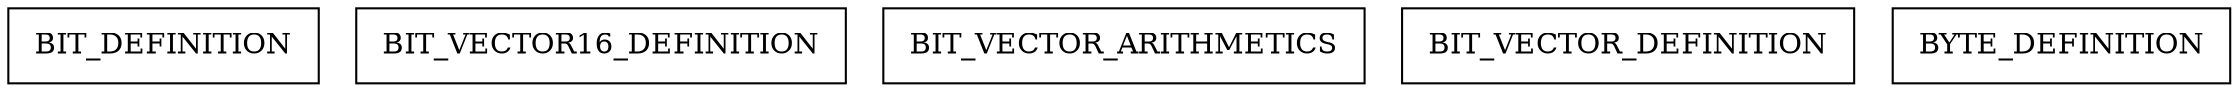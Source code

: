digraph {
BIT_DEFINITION [ label=" BIT_DEFINITION " shape= box ]
BIT_VECTOR16_DEFINITION [ label=" BIT_VECTOR16_DEFINITION " shape= box ]
BIT_VECTOR_ARITHMETICS [ label=" BIT_VECTOR_ARITHMETICS " shape= box ]
BIT_VECTOR_DEFINITION [ label=" BIT_VECTOR_DEFINITION " shape= box ]
BYTE_DEFINITION [ label=" BYTE_DEFINITION " shape= box ]

}

